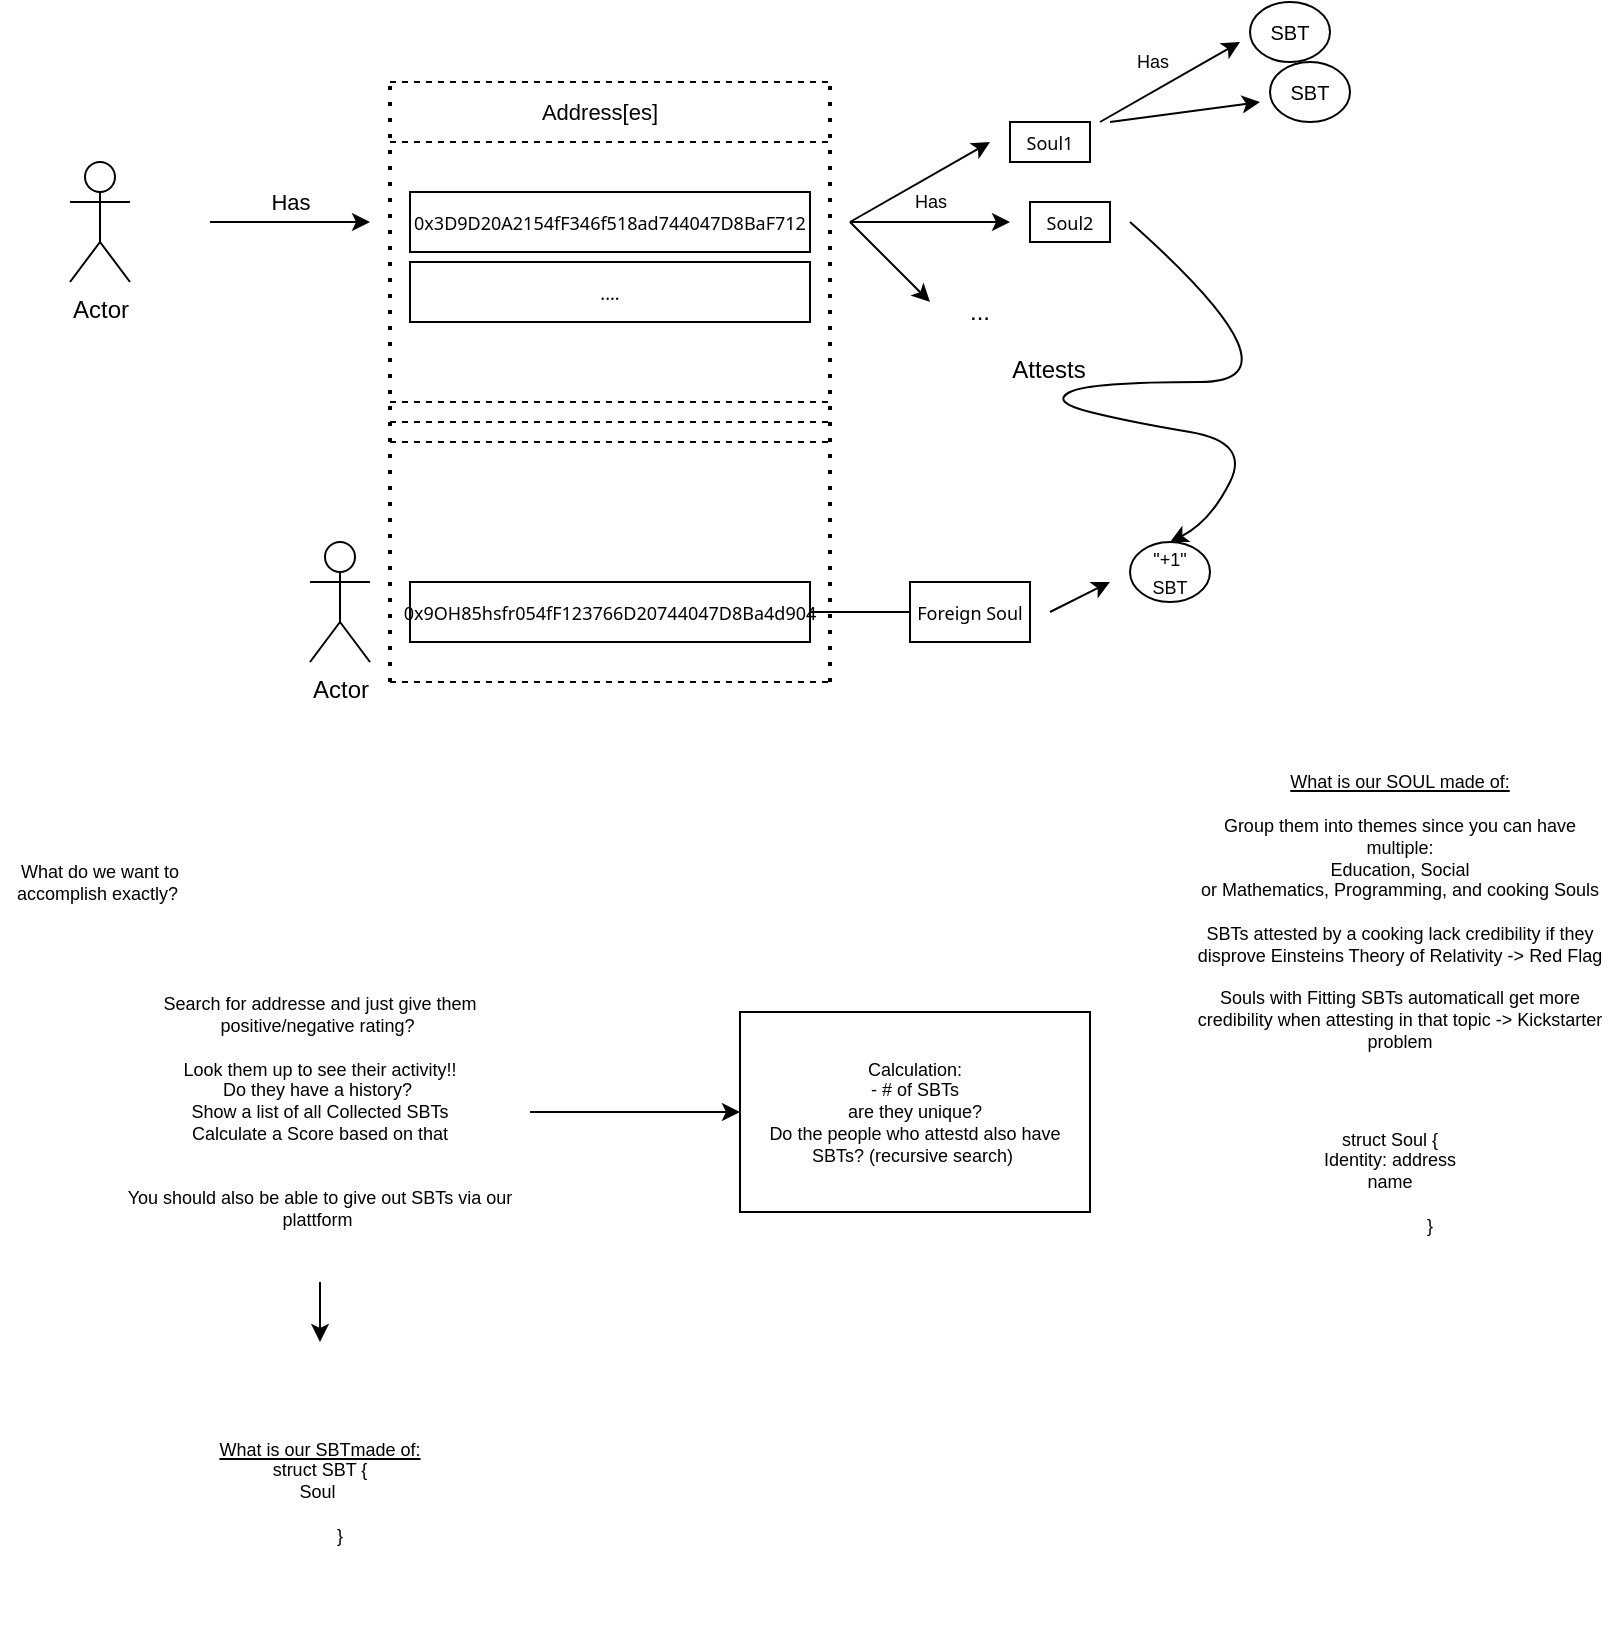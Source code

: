<mxfile version="20.0.4"><diagram id="1TjMC6jj_XuND2MFpoXi" name="Page-1"><mxGraphModel dx="953" dy="527" grid="1" gridSize="10" guides="1" tooltips="1" connect="1" arrows="1" fold="1" page="1" pageScale="1" pageWidth="827" pageHeight="1169" math="0" shadow="0"><root><mxCell id="0"/><mxCell id="1" parent="0"/><mxCell id="Yq2KccwJ85NZVlrNHzGf-1" value="Actor" style="shape=umlActor;verticalLabelPosition=bottom;verticalAlign=top;html=1;outlineConnect=0;" vertex="1" parent="1"><mxGeometry x="50" y="90" width="30" height="60" as="geometry"/></mxCell><mxCell id="Yq2KccwJ85NZVlrNHzGf-3" value="" style="endArrow=classic;html=1;rounded=0;" edge="1" parent="1"><mxGeometry width="50" height="50" relative="1" as="geometry"><mxPoint x="120" y="120" as="sourcePoint"/><mxPoint x="200" y="120" as="targetPoint"/></mxGeometry></mxCell><mxCell id="Yq2KccwJ85NZVlrNHzGf-4" value="Has&lt;br&gt;" style="edgeLabel;html=1;align=center;verticalAlign=middle;resizable=0;points=[];" vertex="1" connectable="0" parent="Yq2KccwJ85NZVlrNHzGf-3"><mxGeometry x="0.175" y="-2" relative="1" as="geometry"><mxPoint x="-7" y="-12" as="offset"/></mxGeometry></mxCell><mxCell id="Yq2KccwJ85NZVlrNHzGf-5" value="&lt;span style=&quot;font-family: &amp;quot;Segoe UI&amp;quot;, Tahoma, sans-serif; text-align: start;&quot;&gt;&lt;font style=&quot;font-size: 9px;&quot;&gt;0x3D9D20A2154fF346f518ad744047D8BaF712&lt;/font&gt;&lt;/span&gt;" style="rounded=0;whiteSpace=wrap;html=1;" vertex="1" parent="1"><mxGeometry x="220" y="105" width="200" height="30" as="geometry"/></mxCell><mxCell id="Yq2KccwJ85NZVlrNHzGf-6" value="&lt;font style=&quot;font-size: 11px;&quot;&gt;Address[es]&lt;/font&gt;" style="text;html=1;strokeColor=none;fillColor=none;align=center;verticalAlign=middle;whiteSpace=wrap;rounded=0;fontSize=9;fontColor=#000000;" vertex="1" parent="1"><mxGeometry x="285" y="50" width="60" height="30" as="geometry"/></mxCell><mxCell id="Yq2KccwJ85NZVlrNHzGf-7" value="" style="endArrow=classic;html=1;rounded=0;fontSize=9;fontColor=#000000;" edge="1" parent="1"><mxGeometry width="50" height="50" relative="1" as="geometry"><mxPoint x="440" y="120" as="sourcePoint"/><mxPoint x="510" y="80" as="targetPoint"/></mxGeometry></mxCell><mxCell id="Yq2KccwJ85NZVlrNHzGf-37" value="Has" style="edgeLabel;html=1;align=center;verticalAlign=middle;resizable=0;points=[];fontSize=9;fontColor=#000000;" vertex="1" connectable="0" parent="Yq2KccwJ85NZVlrNHzGf-7"><mxGeometry x="-0.231" y="2" relative="1" as="geometry"><mxPoint x="14" y="7" as="offset"/></mxGeometry></mxCell><mxCell id="Yq2KccwJ85NZVlrNHzGf-8" value="" style="endArrow=classic;html=1;rounded=0;fontSize=9;fontColor=#000000;" edge="1" parent="1"><mxGeometry width="50" height="50" relative="1" as="geometry"><mxPoint x="440" y="120" as="sourcePoint"/><mxPoint x="520" y="120" as="targetPoint"/></mxGeometry></mxCell><mxCell id="Yq2KccwJ85NZVlrNHzGf-9" value="" style="endArrow=classic;html=1;rounded=0;fontSize=9;fontColor=#000000;" edge="1" parent="1"><mxGeometry width="50" height="50" relative="1" as="geometry"><mxPoint x="440" y="120" as="sourcePoint"/><mxPoint x="480" y="160" as="targetPoint"/></mxGeometry></mxCell><mxCell id="Yq2KccwJ85NZVlrNHzGf-10" value="&lt;font style=&quot;font-size: 12px;&quot;&gt;...&lt;/font&gt;" style="text;html=1;strokeColor=none;fillColor=none;align=center;verticalAlign=middle;whiteSpace=wrap;rounded=0;fontSize=9;fontColor=#000000;" vertex="1" parent="1"><mxGeometry x="490" y="160" width="30" height="10" as="geometry"/></mxCell><mxCell id="Yq2KccwJ85NZVlrNHzGf-11" value="&lt;span style=&quot;font-family: &amp;quot;Segoe UI&amp;quot;, Tahoma, sans-serif; text-align: start;&quot;&gt;&lt;font style=&quot;font-size: 9px;&quot;&gt;Soul1&lt;/font&gt;&lt;/span&gt;" style="rounded=0;whiteSpace=wrap;html=1;" vertex="1" parent="1"><mxGeometry x="520" y="70" width="40" height="20" as="geometry"/></mxCell><mxCell id="Yq2KccwJ85NZVlrNHzGf-12" value="&lt;span style=&quot;font-family: &amp;quot;Segoe UI&amp;quot;, Tahoma, sans-serif; text-align: start;&quot;&gt;&lt;font style=&quot;font-size: 9px;&quot;&gt;Soul2&lt;/font&gt;&lt;/span&gt;" style="rounded=0;whiteSpace=wrap;html=1;" vertex="1" parent="1"><mxGeometry x="530" y="110" width="40" height="20" as="geometry"/></mxCell><mxCell id="Yq2KccwJ85NZVlrNHzGf-13" value="" style="curved=1;endArrow=classic;html=1;rounded=0;fontSize=12;fontColor=#000000;entryX=0.5;entryY=0;entryDx=0;entryDy=0;" edge="1" parent="1" target="Yq2KccwJ85NZVlrNHzGf-33"><mxGeometry width="50" height="50" relative="1" as="geometry"><mxPoint x="580" y="120" as="sourcePoint"/><mxPoint x="570" y="300" as="targetPoint"/><Array as="points"><mxPoint x="670" y="200"/><mxPoint x="560" y="200"/><mxPoint x="540" y="210"/><mxPoint x="580" y="220"/><mxPoint x="640" y="230"/><mxPoint x="620" y="270"/></Array></mxGeometry></mxCell><mxCell id="Yq2KccwJ85NZVlrNHzGf-14" value="Attests" style="edgeLabel;html=1;align=center;verticalAlign=middle;resizable=0;points=[];fontSize=12;fontColor=#000000;" vertex="1" connectable="0" parent="Yq2KccwJ85NZVlrNHzGf-13"><mxGeometry x="0.191" y="-2" relative="1" as="geometry"><mxPoint x="-1" y="-14" as="offset"/></mxGeometry></mxCell><mxCell id="Yq2KccwJ85NZVlrNHzGf-17" value="" style="endArrow=none;dashed=1;html=1;dashPattern=1 3;strokeWidth=2;rounded=0;fontSize=12;fontColor=#000000;" edge="1" parent="1"><mxGeometry width="50" height="50" relative="1" as="geometry"><mxPoint x="210" y="350" as="sourcePoint"/><mxPoint x="210" y="50" as="targetPoint"/></mxGeometry></mxCell><mxCell id="Yq2KccwJ85NZVlrNHzGf-18" value="" style="endArrow=none;dashed=1;html=1;dashPattern=1 3;strokeWidth=2;rounded=0;fontSize=12;fontColor=#000000;" edge="1" parent="1"><mxGeometry width="50" height="50" relative="1" as="geometry"><mxPoint x="430" y="350" as="sourcePoint"/><mxPoint x="430" y="50" as="targetPoint"/></mxGeometry></mxCell><mxCell id="Yq2KccwJ85NZVlrNHzGf-19" value="" style="endArrow=none;dashed=1;html=1;rounded=0;fontSize=12;fontColor=#000000;" edge="1" parent="1"><mxGeometry width="50" height="50" relative="1" as="geometry"><mxPoint x="210" y="80" as="sourcePoint"/><mxPoint x="430" y="80" as="targetPoint"/></mxGeometry></mxCell><mxCell id="Yq2KccwJ85NZVlrNHzGf-20" value="" style="endArrow=none;dashed=1;html=1;rounded=0;fontSize=12;fontColor=#000000;" edge="1" parent="1"><mxGeometry width="50" height="50" relative="1" as="geometry"><mxPoint x="210" y="50" as="sourcePoint"/><mxPoint x="430" y="50" as="targetPoint"/></mxGeometry></mxCell><mxCell id="Yq2KccwJ85NZVlrNHzGf-21" value="Actor" style="shape=umlActor;verticalLabelPosition=bottom;verticalAlign=top;html=1;outlineConnect=0;" vertex="1" parent="1"><mxGeometry x="170" y="280" width="30" height="60" as="geometry"/></mxCell><mxCell id="Yq2KccwJ85NZVlrNHzGf-24" value="&lt;span style=&quot;font-family: &amp;quot;Segoe UI&amp;quot;, Tahoma, sans-serif; text-align: start;&quot;&gt;&lt;font style=&quot;font-size: 9px;&quot;&gt;0x9OH85hsfr054fF123766D20744047D8Ba4d904&lt;/font&gt;&lt;/span&gt;" style="rounded=0;whiteSpace=wrap;html=1;" vertex="1" parent="1"><mxGeometry x="220" y="300" width="200" height="30" as="geometry"/></mxCell><mxCell id="Yq2KccwJ85NZVlrNHzGf-26" value="&lt;span style=&quot;font-family: &amp;quot;Segoe UI&amp;quot;, Tahoma, sans-serif; text-align: start;&quot;&gt;&lt;font style=&quot;font-size: 9px;&quot;&gt;Foreign Soul&lt;/font&gt;&lt;/span&gt;" style="rounded=0;whiteSpace=wrap;html=1;" vertex="1" parent="1"><mxGeometry x="470" y="300" width="60" height="30" as="geometry"/></mxCell><mxCell id="Yq2KccwJ85NZVlrNHzGf-27" value="" style="endArrow=none;dashed=1;html=1;rounded=0;fontSize=12;fontColor=#000000;" edge="1" parent="1"><mxGeometry width="50" height="50" relative="1" as="geometry"><mxPoint x="210" y="350" as="sourcePoint"/><mxPoint x="430" y="350" as="targetPoint"/></mxGeometry></mxCell><mxCell id="Yq2KccwJ85NZVlrNHzGf-28" value="&lt;span style=&quot;font-family: &amp;quot;Segoe UI&amp;quot;, Tahoma, sans-serif; text-align: start;&quot;&gt;&lt;font style=&quot;font-size: 9px;&quot;&gt;....&lt;/font&gt;&lt;/span&gt;" style="rounded=0;whiteSpace=wrap;html=1;" vertex="1" parent="1"><mxGeometry x="220" y="140" width="200" height="30" as="geometry"/></mxCell><mxCell id="Yq2KccwJ85NZVlrNHzGf-29" value="" style="endArrow=none;dashed=1;html=1;rounded=0;fontSize=12;fontColor=#000000;" edge="1" parent="1"><mxGeometry width="50" height="50" relative="1" as="geometry"><mxPoint x="210" y="220.0" as="sourcePoint"/><mxPoint x="430" y="220.0" as="targetPoint"/></mxGeometry></mxCell><mxCell id="Yq2KccwJ85NZVlrNHzGf-30" value="" style="endArrow=none;dashed=1;html=1;rounded=0;fontSize=12;fontColor=#000000;" edge="1" parent="1"><mxGeometry width="50" height="50" relative="1" as="geometry"><mxPoint x="210" y="230.0" as="sourcePoint"/><mxPoint x="430" y="230.0" as="targetPoint"/></mxGeometry></mxCell><mxCell id="Yq2KccwJ85NZVlrNHzGf-31" value="" style="endArrow=none;dashed=1;html=1;rounded=0;fontSize=12;fontColor=#000000;" edge="1" parent="1"><mxGeometry width="50" height="50" relative="1" as="geometry"><mxPoint x="210" y="210.0" as="sourcePoint"/><mxPoint x="430" y="210.0" as="targetPoint"/></mxGeometry></mxCell><mxCell id="Yq2KccwJ85NZVlrNHzGf-32" value="" style="endArrow=none;html=1;rounded=0;fontSize=11;fontColor=#000000;entryX=0;entryY=0.5;entryDx=0;entryDy=0;exitX=1;exitY=0.5;exitDx=0;exitDy=0;" edge="1" parent="1" source="Yq2KccwJ85NZVlrNHzGf-24" target="Yq2KccwJ85NZVlrNHzGf-26"><mxGeometry width="50" height="50" relative="1" as="geometry"><mxPoint x="430" y="320" as="sourcePoint"/><mxPoint x="460" y="320" as="targetPoint"/></mxGeometry></mxCell><mxCell id="Yq2KccwJ85NZVlrNHzGf-33" value="&lt;font style=&quot;font-size: 9px;&quot;&gt;&quot;+1&quot;&lt;br&gt;SBT&lt;/font&gt;" style="ellipse;whiteSpace=wrap;html=1;fontSize=11;fontColor=#000000;" vertex="1" parent="1"><mxGeometry x="580" y="280" width="40" height="30" as="geometry"/></mxCell><mxCell id="Yq2KccwJ85NZVlrNHzGf-36" value="" style="endArrow=classic;html=1;rounded=0;fontSize=9;fontColor=#000000;" edge="1" parent="1"><mxGeometry width="50" height="50" relative="1" as="geometry"><mxPoint x="540" y="315" as="sourcePoint"/><mxPoint x="570" y="300" as="targetPoint"/></mxGeometry></mxCell><mxCell id="Yq2KccwJ85NZVlrNHzGf-38" value="" style="endArrow=classic;html=1;rounded=0;fontSize=9;fontColor=#000000;" edge="1" parent="1"><mxGeometry width="50" height="50" relative="1" as="geometry"><mxPoint x="565" y="70" as="sourcePoint"/><mxPoint x="635" y="30" as="targetPoint"/></mxGeometry></mxCell><mxCell id="Yq2KccwJ85NZVlrNHzGf-39" value="Has" style="edgeLabel;html=1;align=center;verticalAlign=middle;resizable=0;points=[];fontSize=9;fontColor=#000000;" vertex="1" connectable="0" parent="Yq2KccwJ85NZVlrNHzGf-38"><mxGeometry x="-0.231" y="2" relative="1" as="geometry"><mxPoint y="-13" as="offset"/></mxGeometry></mxCell><mxCell id="Yq2KccwJ85NZVlrNHzGf-40" value="&lt;font size=&quot;1&quot;&gt;SBT&lt;/font&gt;" style="ellipse;whiteSpace=wrap;html=1;fontSize=11;fontColor=#000000;" vertex="1" parent="1"><mxGeometry x="640" y="10" width="40" height="30" as="geometry"/></mxCell><mxCell id="Yq2KccwJ85NZVlrNHzGf-41" value="" style="endArrow=classic;html=1;rounded=0;fontSize=9;fontColor=#000000;" edge="1" parent="1"><mxGeometry width="50" height="50" relative="1" as="geometry"><mxPoint x="570" y="70" as="sourcePoint"/><mxPoint x="645" y="60" as="targetPoint"/></mxGeometry></mxCell><mxCell id="Yq2KccwJ85NZVlrNHzGf-43" value="&lt;font size=&quot;1&quot;&gt;SBT&lt;/font&gt;" style="ellipse;whiteSpace=wrap;html=1;fontSize=11;fontColor=#000000;" vertex="1" parent="1"><mxGeometry x="650" y="40" width="40" height="30" as="geometry"/></mxCell><mxCell id="Yq2KccwJ85NZVlrNHzGf-44" value="What do we want to accomplish exactly?&amp;nbsp;" style="text;html=1;strokeColor=none;fillColor=none;align=center;verticalAlign=middle;whiteSpace=wrap;rounded=0;fontSize=9;fontColor=#000000;" vertex="1" parent="1"><mxGeometry x="15" y="430" width="100" height="40" as="geometry"/></mxCell><mxCell id="Yq2KccwJ85NZVlrNHzGf-48" value="" style="edgeStyle=orthogonalEdgeStyle;rounded=0;orthogonalLoop=1;jettySize=auto;html=1;fontSize=9;fontColor=#000000;" edge="1" parent="1" source="Yq2KccwJ85NZVlrNHzGf-45" target="Yq2KccwJ85NZVlrNHzGf-47"><mxGeometry relative="1" as="geometry"/></mxCell><mxCell id="Yq2KccwJ85NZVlrNHzGf-52" style="edgeStyle=orthogonalEdgeStyle;rounded=0;orthogonalLoop=1;jettySize=auto;html=1;fontSize=9;fontColor=#000000;" edge="1" parent="1" source="Yq2KccwJ85NZVlrNHzGf-45" target="Yq2KccwJ85NZVlrNHzGf-50"><mxGeometry relative="1" as="geometry"/></mxCell><mxCell id="Yq2KccwJ85NZVlrNHzGf-45" value="Search for addresse and just give them positive/negative rating?&amp;nbsp;&lt;br&gt;&lt;br&gt;Look them up to see their activity!!&lt;br&gt;Do they have a history?&amp;nbsp;&lt;br&gt;Show a list of all Collected SBTs&lt;br&gt;Calculate a Score based on that&lt;br&gt;&lt;br&gt;&lt;br&gt;You should also be able to give out SBTs via our plattform&amp;nbsp;" style="text;html=1;strokeColor=none;fillColor=none;align=center;verticalAlign=middle;whiteSpace=wrap;rounded=0;fontSize=9;fontColor=#000000;" vertex="1" parent="1"><mxGeometry x="70" y="480" width="210" height="170" as="geometry"/></mxCell><mxCell id="Yq2KccwJ85NZVlrNHzGf-47" value="Calculation:&lt;br&gt;- # of SBTs&lt;br&gt;are they unique?&lt;br&gt;Do the people who attestd also have SBTs? (recursive search)&amp;nbsp;" style="whiteSpace=wrap;html=1;fontSize=9;fontColor=#000000;" vertex="1" parent="1"><mxGeometry x="385" y="515" width="175" height="100" as="geometry"/></mxCell><mxCell id="Yq2KccwJ85NZVlrNHzGf-49" value="&lt;u&gt;What is our SOUL made of:&lt;br&gt;&lt;/u&gt;&lt;br&gt;Group them into themes since you can have multiple:&lt;br&gt;Education, Social&lt;br&gt;or Mathematics, Programming, and cooking Souls&lt;br&gt;&lt;br&gt;SBTs attested by a cooking lack credibility if they disprove Einsteins Theory of Relativity -&amp;gt; Red Flag&lt;br&gt;&lt;br&gt;Souls with Fitting SBTs automaticall get more credibility when attesting in that topic -&amp;gt; Kickstarter problem" style="text;html=1;strokeColor=none;fillColor=none;align=center;verticalAlign=middle;whiteSpace=wrap;rounded=0;fontSize=9;fontColor=#000000;" vertex="1" parent="1"><mxGeometry x="610" y="390" width="210" height="150" as="geometry"/></mxCell><mxCell id="Yq2KccwJ85NZVlrNHzGf-50" value="&lt;u&gt;What is our SBTmade of:&lt;br&gt;&lt;/u&gt;struct SBT {&lt;br&gt;Soul&amp;nbsp;&lt;br&gt;&lt;br&gt;&lt;span style=&quot;white-space: pre;&quot;&gt;&#9;&lt;/span&gt;}" style="text;html=1;strokeColor=none;fillColor=none;align=center;verticalAlign=middle;whiteSpace=wrap;rounded=0;fontSize=9;fontColor=#000000;" vertex="1" parent="1"><mxGeometry x="70" y="680" width="210" height="150" as="geometry"/></mxCell><mxCell id="Yq2KccwJ85NZVlrNHzGf-51" value="struct Soul {&lt;br&gt;Identity: address&lt;br&gt;name&lt;br&gt;&lt;br&gt;&lt;span style=&quot;white-space: pre;&quot;&gt;&#9;&lt;/span&gt;&lt;span style=&quot;white-space: pre;&quot;&gt;&#9;&lt;/span&gt;}" style="text;html=1;strokeColor=none;fillColor=none;align=center;verticalAlign=middle;whiteSpace=wrap;rounded=0;fontSize=9;fontColor=#000000;" vertex="1" parent="1"><mxGeometry x="660" y="585" width="100" height="30" as="geometry"/></mxCell></root></mxGraphModel></diagram></mxfile>